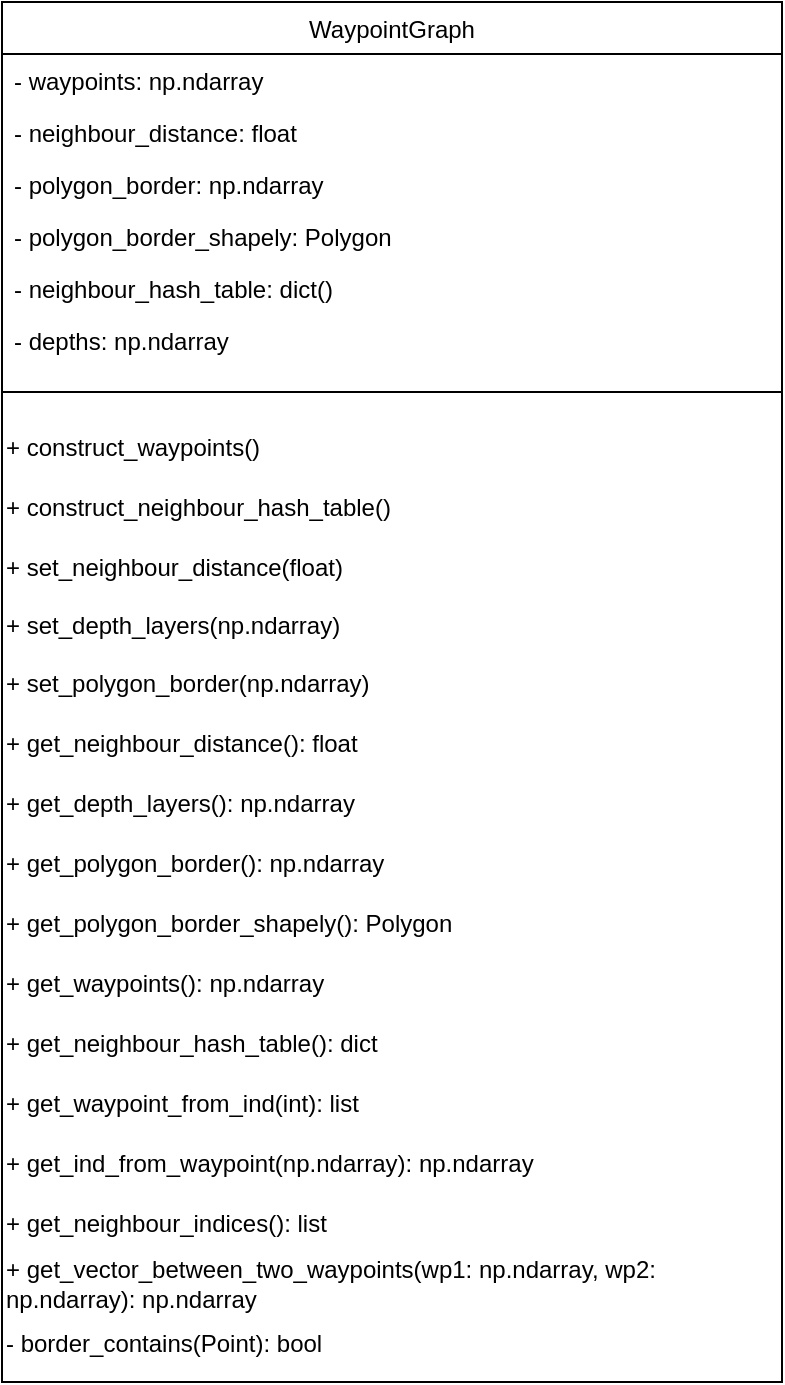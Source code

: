 <mxfile version="20.3.0" type="device"><diagram id="Rd-27PufT33L09xzSnhi" name="Page-1"><mxGraphModel dx="488" dy="685" grid="1" gridSize="10" guides="1" tooltips="1" connect="1" arrows="1" fold="1" page="1" pageScale="1" pageWidth="4681" pageHeight="3300" math="0" shadow="0"><root><mxCell id="0"/><mxCell id="1" parent="0"/><mxCell id="s9CehxP_i0C7nXbKpbnU-1" value="WaypointGraph" style="swimlane;fontStyle=0;align=center;verticalAlign=top;childLayout=stackLayout;horizontal=1;startSize=26;horizontalStack=0;resizeParent=1;resizeLast=0;collapsible=1;marginBottom=0;rounded=0;shadow=0;strokeWidth=1;" vertex="1" parent="1"><mxGeometry x="520" y="240" width="390" height="690" as="geometry"><mxRectangle x="130" y="380" width="160" height="26" as="alternateBounds"/></mxGeometry></mxCell><mxCell id="s9CehxP_i0C7nXbKpbnU-2" value="- waypoints: np.ndarray" style="text;align=left;verticalAlign=top;spacingLeft=4;spacingRight=4;overflow=hidden;rotatable=0;points=[[0,0.5],[1,0.5]];portConstraint=eastwest;rounded=0;shadow=0;html=0;" vertex="1" parent="s9CehxP_i0C7nXbKpbnU-1"><mxGeometry y="26" width="390" height="26" as="geometry"/></mxCell><mxCell id="s9CehxP_i0C7nXbKpbnU-11" value="- neighbour_distance: float" style="text;align=left;verticalAlign=top;spacingLeft=4;spacingRight=4;overflow=hidden;rotatable=0;points=[[0,0.5],[1,0.5]];portConstraint=eastwest;rounded=0;shadow=0;html=0;" vertex="1" parent="s9CehxP_i0C7nXbKpbnU-1"><mxGeometry y="52" width="390" height="26" as="geometry"/></mxCell><mxCell id="s9CehxP_i0C7nXbKpbnU-4" value="- polygon_border: np.ndarray" style="text;align=left;verticalAlign=top;spacingLeft=4;spacingRight=4;overflow=hidden;rotatable=0;points=[[0,0.5],[1,0.5]];portConstraint=eastwest;rounded=0;shadow=0;html=0;" vertex="1" parent="s9CehxP_i0C7nXbKpbnU-1"><mxGeometry y="78" width="390" height="26" as="geometry"/></mxCell><mxCell id="s9CehxP_i0C7nXbKpbnU-5" value="- polygon_border_shapely: Polygon" style="text;align=left;verticalAlign=top;spacingLeft=4;spacingRight=4;overflow=hidden;rotatable=0;points=[[0,0.5],[1,0.5]];portConstraint=eastwest;rounded=0;shadow=0;html=0;" vertex="1" parent="s9CehxP_i0C7nXbKpbnU-1"><mxGeometry y="104" width="390" height="26" as="geometry"/></mxCell><mxCell id="s9CehxP_i0C7nXbKpbnU-12" value="- neighbour_hash_table: dict()" style="text;align=left;verticalAlign=top;spacingLeft=4;spacingRight=4;overflow=hidden;rotatable=0;points=[[0,0.5],[1,0.5]];portConstraint=eastwest;rounded=0;shadow=0;html=0;" vertex="1" parent="s9CehxP_i0C7nXbKpbnU-1"><mxGeometry y="130" width="390" height="26" as="geometry"/></mxCell><mxCell id="s9CehxP_i0C7nXbKpbnU-10" value="- depths: np.ndarray" style="text;align=left;verticalAlign=top;spacingLeft=4;spacingRight=4;overflow=hidden;rotatable=0;points=[[0,0.5],[1,0.5]];portConstraint=eastwest;rounded=0;shadow=0;html=0;" vertex="1" parent="s9CehxP_i0C7nXbKpbnU-1"><mxGeometry y="156" width="390" height="26" as="geometry"/></mxCell><mxCell id="s9CehxP_i0C7nXbKpbnU-15" value="" style="line;html=1;strokeWidth=1;align=left;verticalAlign=middle;spacingTop=-1;spacingLeft=3;spacingRight=3;rotatable=0;labelPosition=right;points=[];portConstraint=eastwest;" vertex="1" parent="s9CehxP_i0C7nXbKpbnU-1"><mxGeometry y="182" width="390" height="26" as="geometry"/></mxCell><mxCell id="s9CehxP_i0C7nXbKpbnU-16" value="+ construct_waypoints()" style="text;html=1;strokeColor=none;fillColor=none;align=left;verticalAlign=middle;whiteSpace=wrap;rounded=0;" vertex="1" parent="s9CehxP_i0C7nXbKpbnU-1"><mxGeometry y="208" width="390" height="30" as="geometry"/></mxCell><mxCell id="s9CehxP_i0C7nXbKpbnU-17" value="+ construct_neighbour_hash_table()" style="text;html=1;strokeColor=none;fillColor=none;align=left;verticalAlign=middle;whiteSpace=wrap;rounded=0;" vertex="1" parent="s9CehxP_i0C7nXbKpbnU-1"><mxGeometry y="238" width="390" height="30" as="geometry"/></mxCell><mxCell id="s9CehxP_i0C7nXbKpbnU-18" value="+ set_neighbour_distance(float)" style="text;html=1;strokeColor=none;fillColor=none;align=left;verticalAlign=middle;whiteSpace=wrap;rounded=0;" vertex="1" parent="s9CehxP_i0C7nXbKpbnU-1"><mxGeometry y="268" width="390" height="30" as="geometry"/></mxCell><mxCell id="s9CehxP_i0C7nXbKpbnU-19" value="+ set_depth_layers(np.ndarray)" style="text;html=1;strokeColor=none;fillColor=none;align=left;verticalAlign=middle;whiteSpace=wrap;rounded=0;" vertex="1" parent="s9CehxP_i0C7nXbKpbnU-1"><mxGeometry y="298" width="390" height="28" as="geometry"/></mxCell><mxCell id="s9CehxP_i0C7nXbKpbnU-20" value="+ set_polygon_border(np.ndarray)" style="text;html=1;strokeColor=none;fillColor=none;align=left;verticalAlign=middle;whiteSpace=wrap;rounded=0;" vertex="1" parent="s9CehxP_i0C7nXbKpbnU-1"><mxGeometry y="326" width="390" height="30" as="geometry"/></mxCell><mxCell id="s9CehxP_i0C7nXbKpbnU-21" value="+ get_neighbour_distance(): float" style="text;html=1;strokeColor=none;fillColor=none;align=left;verticalAlign=middle;whiteSpace=wrap;rounded=0;" vertex="1" parent="s9CehxP_i0C7nXbKpbnU-1"><mxGeometry y="356" width="390" height="30" as="geometry"/></mxCell><mxCell id="s9CehxP_i0C7nXbKpbnU-22" value="+ get_depth_layers(): np.ndarray" style="text;html=1;strokeColor=none;fillColor=none;align=left;verticalAlign=middle;whiteSpace=wrap;rounded=0;" vertex="1" parent="s9CehxP_i0C7nXbKpbnU-1"><mxGeometry y="386" width="390" height="30" as="geometry"/></mxCell><mxCell id="s9CehxP_i0C7nXbKpbnU-23" value="+ get_polygon_border(): np.ndarray" style="text;html=1;strokeColor=none;fillColor=none;align=left;verticalAlign=middle;whiteSpace=wrap;rounded=0;" vertex="1" parent="s9CehxP_i0C7nXbKpbnU-1"><mxGeometry y="416" width="390" height="30" as="geometry"/></mxCell><mxCell id="s9CehxP_i0C7nXbKpbnU-24" value="+ get_polygon_border_shapely(): Polygon" style="text;html=1;strokeColor=none;fillColor=none;align=left;verticalAlign=middle;whiteSpace=wrap;rounded=0;" vertex="1" parent="s9CehxP_i0C7nXbKpbnU-1"><mxGeometry y="446" width="390" height="30" as="geometry"/></mxCell><mxCell id="s9CehxP_i0C7nXbKpbnU-25" value="+ get_waypoints(): np.ndarray" style="text;html=1;strokeColor=none;fillColor=none;align=left;verticalAlign=middle;whiteSpace=wrap;rounded=0;" vertex="1" parent="s9CehxP_i0C7nXbKpbnU-1"><mxGeometry y="476" width="390" height="30" as="geometry"/></mxCell><mxCell id="s9CehxP_i0C7nXbKpbnU-26" value="+ get_neighbour_hash_table(): dict" style="text;html=1;strokeColor=none;fillColor=none;align=left;verticalAlign=middle;whiteSpace=wrap;rounded=0;" vertex="1" parent="s9CehxP_i0C7nXbKpbnU-1"><mxGeometry y="506" width="390" height="30" as="geometry"/></mxCell><mxCell id="s9CehxP_i0C7nXbKpbnU-27" value="+ get_waypoint_from_ind(int): list" style="text;html=1;strokeColor=none;fillColor=none;align=left;verticalAlign=middle;whiteSpace=wrap;rounded=0;" vertex="1" parent="s9CehxP_i0C7nXbKpbnU-1"><mxGeometry y="536" width="390" height="30" as="geometry"/></mxCell><mxCell id="s9CehxP_i0C7nXbKpbnU-28" value="+ get_ind_from_waypoint(np.ndarray): np.ndarray" style="text;html=1;strokeColor=none;fillColor=none;align=left;verticalAlign=middle;whiteSpace=wrap;rounded=0;" vertex="1" parent="s9CehxP_i0C7nXbKpbnU-1"><mxGeometry y="566" width="390" height="30" as="geometry"/></mxCell><mxCell id="s9CehxP_i0C7nXbKpbnU-29" value="+ get_neighbour_indices(): list" style="text;html=1;strokeColor=none;fillColor=none;align=left;verticalAlign=middle;whiteSpace=wrap;rounded=0;" vertex="1" parent="s9CehxP_i0C7nXbKpbnU-1"><mxGeometry y="596" width="390" height="30" as="geometry"/></mxCell><mxCell id="s9CehxP_i0C7nXbKpbnU-30" value="+ get_vector_between_two_waypoints(wp1: np.ndarray, wp2: np.ndarray): np.ndarray" style="text;html=1;strokeColor=none;fillColor=none;align=left;verticalAlign=middle;whiteSpace=wrap;rounded=0;" vertex="1" parent="s9CehxP_i0C7nXbKpbnU-1"><mxGeometry y="626" width="390" height="30" as="geometry"/></mxCell><mxCell id="s9CehxP_i0C7nXbKpbnU-31" value="- border_contains(Point): bool" style="text;html=1;strokeColor=none;fillColor=none;align=left;verticalAlign=middle;whiteSpace=wrap;rounded=0;" vertex="1" parent="s9CehxP_i0C7nXbKpbnU-1"><mxGeometry y="656" width="390" height="30" as="geometry"/></mxCell></root></mxGraphModel></diagram></mxfile>